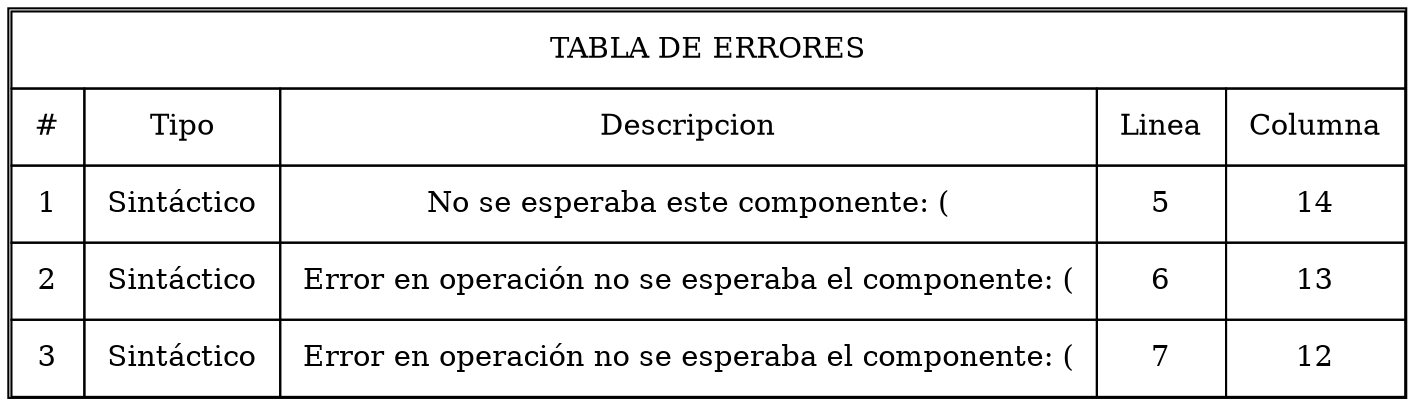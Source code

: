 digraph grafica{
rankdir=TB;
forcelabels= true;
node [shape = plain];
TABLA [label = <<table border = '1' cellboder = '1' cellspacing='0' cellpadding='10'>
<tr>
<td COLSPAN = '5'>TABLA DE ERRORES</td>
</tr>
<tr>
<td>#</td>
<td>Tipo</td>
<td>Descripcion</td>
<td>Linea</td>
<td>Columna</td>
</tr>
<tr>
<td>1</td>
<td>Sintáctico</td>
<td>No se esperaba este componente: (</td>
<td>5</td>
<td>14</td>
</tr>
<tr>
<td>2</td>
<td>Sintáctico</td>
<td>Error en operación no se esperaba el componente: (</td>
<td>6</td>
<td>13</td>
</tr>
<tr>
<td>3</td>
<td>Sintáctico</td>
<td>Error en operación no se esperaba el componente: (</td>
<td>7</td>
<td>12</td>
</tr>
</table>>];

}